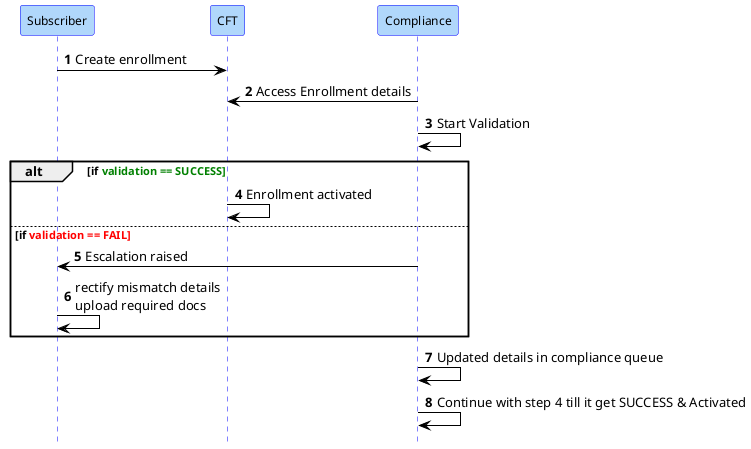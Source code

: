 @startuml
hide footbox

skinparam sequence {
  ArrowColor black
  LifeLineBorderColor blue
  LifeLineBackgroundColor #B0D7FB
  NoteBorderColor blue

  ParticipantBorderColor blue
  ParticipantBackgroundColor #B0D7FB
  ParticipantFontSize 12

  ActorBorderColor blue
  ActorBackgroundColor #B0D7FB
  ActorFontSize 12

}
autonumber

participant Subscriber as subs
participant CFT as cft
participant Compliance as comp

subs -> cft : Create enrollment
comp -> cft : Access Enrollment details
comp -> comp : Start Validation

alt if <font color=green>validation == SUCCESS
cft -> cft : Enrollment activated
else if <font color=red>validation == FAIL
comp -> subs : Escalation raised
subs -> subs : rectify mismatch details\nupload required docs
end

comp -> comp : Updated details in compliance queue
comp -> comp :Continue with step 4 till it get SUCCESS & Activated

autonumber

@enduml